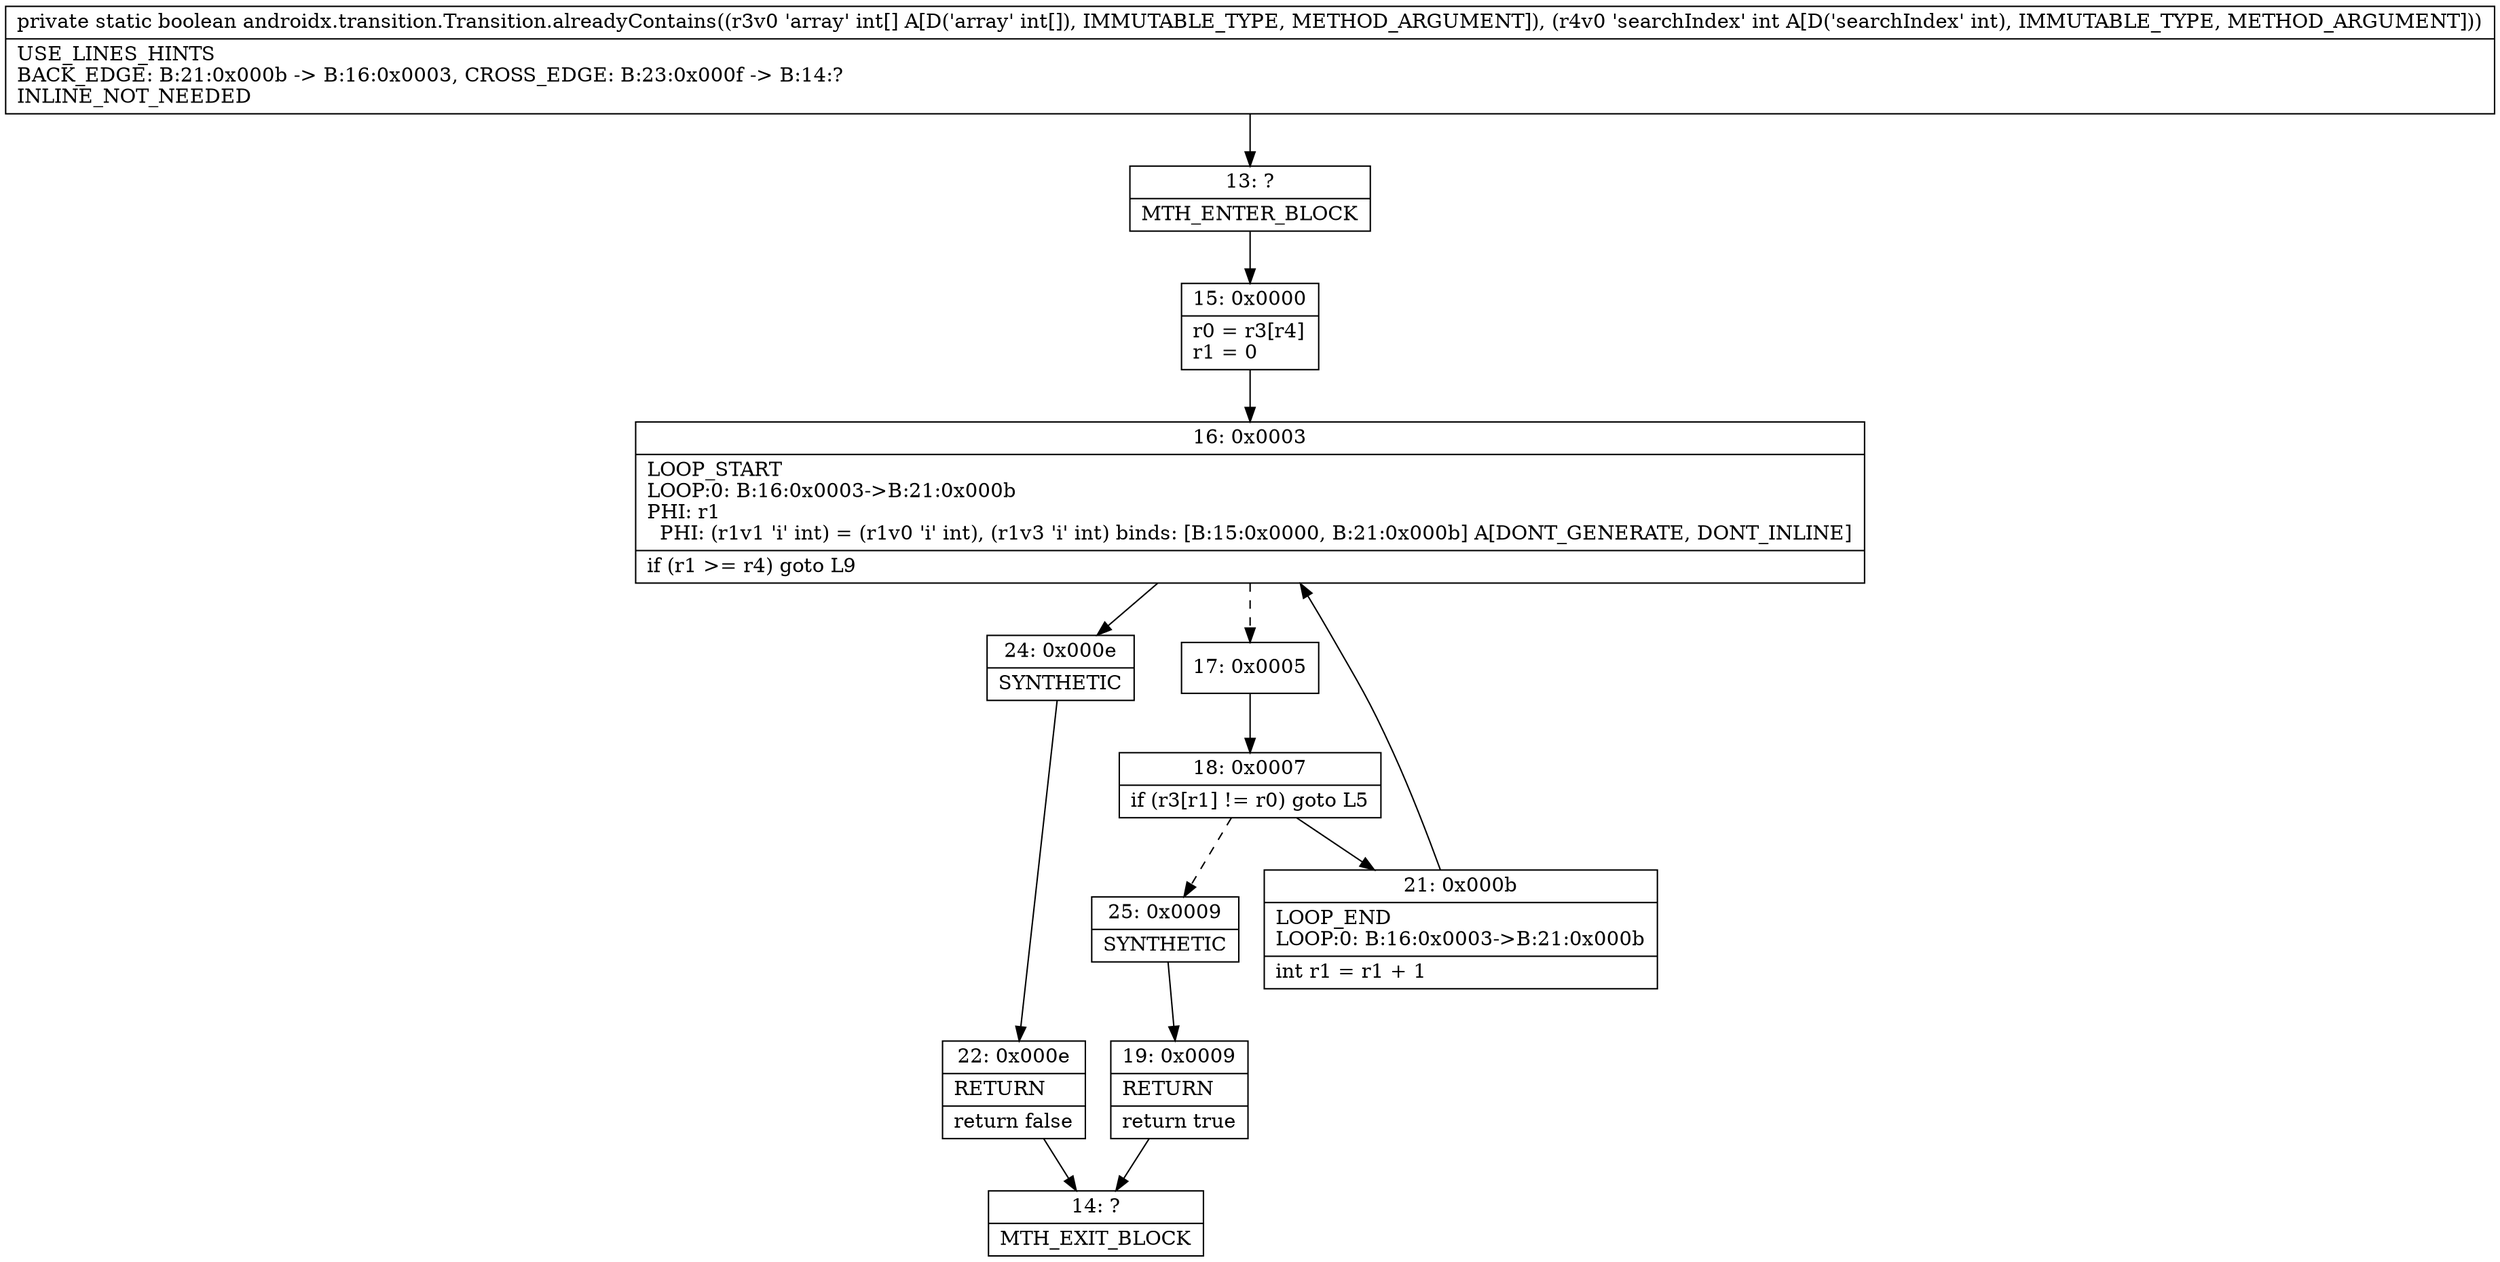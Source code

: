 digraph "CFG forandroidx.transition.Transition.alreadyContains([II)Z" {
Node_13 [shape=record,label="{13\:\ ?|MTH_ENTER_BLOCK\l}"];
Node_15 [shape=record,label="{15\:\ 0x0000|r0 = r3[r4]\lr1 = 0\l}"];
Node_16 [shape=record,label="{16\:\ 0x0003|LOOP_START\lLOOP:0: B:16:0x0003\-\>B:21:0x000b\lPHI: r1 \l  PHI: (r1v1 'i' int) = (r1v0 'i' int), (r1v3 'i' int) binds: [B:15:0x0000, B:21:0x000b] A[DONT_GENERATE, DONT_INLINE]\l|if (r1 \>= r4) goto L9\l}"];
Node_17 [shape=record,label="{17\:\ 0x0005}"];
Node_18 [shape=record,label="{18\:\ 0x0007|if (r3[r1] != r0) goto L5\l}"];
Node_21 [shape=record,label="{21\:\ 0x000b|LOOP_END\lLOOP:0: B:16:0x0003\-\>B:21:0x000b\l|int r1 = r1 + 1\l}"];
Node_25 [shape=record,label="{25\:\ 0x0009|SYNTHETIC\l}"];
Node_19 [shape=record,label="{19\:\ 0x0009|RETURN\l|return true\l}"];
Node_14 [shape=record,label="{14\:\ ?|MTH_EXIT_BLOCK\l}"];
Node_24 [shape=record,label="{24\:\ 0x000e|SYNTHETIC\l}"];
Node_22 [shape=record,label="{22\:\ 0x000e|RETURN\l|return false\l}"];
MethodNode[shape=record,label="{private static boolean androidx.transition.Transition.alreadyContains((r3v0 'array' int[] A[D('array' int[]), IMMUTABLE_TYPE, METHOD_ARGUMENT]), (r4v0 'searchIndex' int A[D('searchIndex' int), IMMUTABLE_TYPE, METHOD_ARGUMENT]))  | USE_LINES_HINTS\lBACK_EDGE: B:21:0x000b \-\> B:16:0x0003, CROSS_EDGE: B:23:0x000f \-\> B:14:?\lINLINE_NOT_NEEDED\l}"];
MethodNode -> Node_13;Node_13 -> Node_15;
Node_15 -> Node_16;
Node_16 -> Node_17[style=dashed];
Node_16 -> Node_24;
Node_17 -> Node_18;
Node_18 -> Node_21;
Node_18 -> Node_25[style=dashed];
Node_21 -> Node_16;
Node_25 -> Node_19;
Node_19 -> Node_14;
Node_24 -> Node_22;
Node_22 -> Node_14;
}

